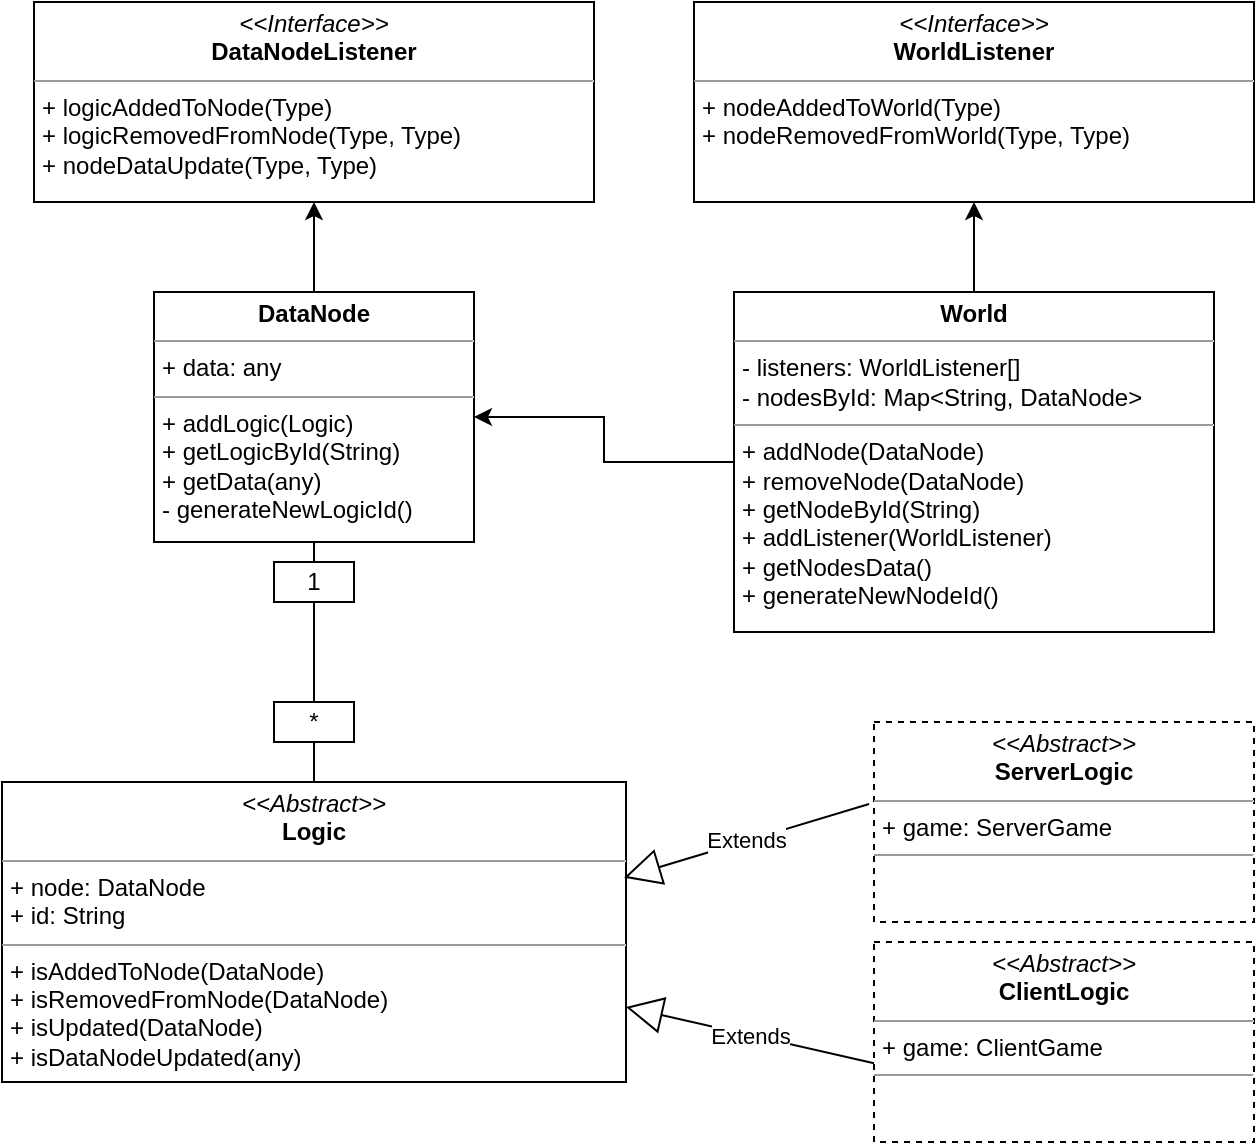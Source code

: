<mxfile version="12.3.6" type="google" pages="1"><diagram id="MPw8DvZNdhf-0_LW78gz" name="Page-1"><mxGraphModel dx="1038" dy="580" grid="1" gridSize="10" guides="1" tooltips="1" connect="1" arrows="1" fold="1" page="1" pageScale="1" pageWidth="827" pageHeight="1169" math="0" shadow="0"><root><mxCell id="0"/><mxCell id="1" parent="0"/><mxCell id="FFRqKPJ9Tqda3-u62APm-3" value="&lt;p style=&quot;margin: 0px ; margin-top: 4px ; text-align: center&quot;&gt;&lt;i&gt;&amp;lt;&amp;lt;Interface&amp;gt;&amp;gt;&lt;/i&gt;&lt;br&gt;&lt;b&gt;DataNodeListener&lt;/b&gt;&lt;/p&gt;&lt;hr size=&quot;1&quot;&gt;&lt;p style=&quot;margin: 0px ; margin-left: 4px&quot;&gt;+ logicAddedToNode(Type)&lt;br&gt;+ logicRemovedFromNode(Type, Type)&lt;/p&gt;&lt;p style=&quot;margin: 0px ; margin-left: 4px&quot;&gt;+ nodeDataUpdate(Type, Type)&lt;br&gt;&lt;/p&gt;" style="verticalAlign=top;align=left;overflow=fill;fontSize=12;fontFamily=Helvetica;html=1;" parent="1" vertex="1"><mxGeometry x="116" y="50" width="280" height="100" as="geometry"/></mxCell><mxCell id="FFRqKPJ9Tqda3-u62APm-7" value="&lt;p style=&quot;margin: 0px ; margin-top: 4px ; text-align: center&quot;&gt;&lt;i&gt;&amp;lt;&amp;lt;Interface&amp;gt;&amp;gt;&lt;/i&gt;&lt;br&gt;&lt;b&gt;WorldListener&lt;/b&gt;&lt;/p&gt;&lt;hr size=&quot;1&quot;&gt;&lt;p style=&quot;margin: 0px ; margin-left: 4px&quot;&gt;+ nodeAddedToWorld(Type)&lt;br&gt;+ nodeRemovedFromWorld(Type, Type)&lt;/p&gt;" style="verticalAlign=top;align=left;overflow=fill;fontSize=12;fontFamily=Helvetica;html=1;" parent="1" vertex="1"><mxGeometry x="446" y="50" width="280" height="100" as="geometry"/></mxCell><mxCell id="FFRqKPJ9Tqda3-u62APm-12" value="&lt;p style=&quot;margin: 0px ; margin-top: 4px ; text-align: center&quot;&gt;&lt;i&gt;&amp;lt;&amp;lt;Abstract&amp;gt;&amp;gt;&lt;/i&gt;&lt;br&gt;&lt;b&gt;Logic&lt;/b&gt;&lt;/p&gt;&lt;hr size=&quot;1&quot;&gt;&lt;p style=&quot;margin: 0px ; margin-left: 4px&quot;&gt;+ node: DataNode&lt;br&gt;+ id: String&lt;/p&gt;&lt;hr size=&quot;1&quot;&gt;&lt;p style=&quot;margin: 0px ; margin-left: 4px&quot;&gt;+ isAddedToNode(DataNode)&lt;br&gt;+ isRemovedFromNode(DataNode)&lt;/p&gt;&lt;p style=&quot;margin: 0px ; margin-left: 4px&quot;&gt;+ isUpdated(DataNode)&lt;/p&gt;&lt;p style=&quot;margin: 0px ; margin-left: 4px&quot;&gt;+ isDataNodeUpdated(any)&lt;/p&gt;" style="verticalAlign=top;align=left;overflow=fill;fontSize=12;fontFamily=Helvetica;html=1;" parent="1" vertex="1"><mxGeometry x="100" y="440" width="312" height="150" as="geometry"/></mxCell><mxCell id="FFRqKPJ9Tqda3-u62APm-15" style="edgeStyle=orthogonalEdgeStyle;rounded=0;orthogonalLoop=1;jettySize=auto;html=1;entryX=0.5;entryY=1;entryDx=0;entryDy=0;" parent="1" source="FFRqKPJ9Tqda3-u62APm-14" target="FFRqKPJ9Tqda3-u62APm-7" edge="1"><mxGeometry relative="1" as="geometry"/></mxCell><mxCell id="FFRqKPJ9Tqda3-u62APm-20" style="edgeStyle=orthogonalEdgeStyle;rounded=0;orthogonalLoop=1;jettySize=auto;html=1;" parent="1" source="FFRqKPJ9Tqda3-u62APm-14" target="FFRqKPJ9Tqda3-u62APm-18" edge="1"><mxGeometry relative="1" as="geometry"/></mxCell><mxCell id="FFRqKPJ9Tqda3-u62APm-14" value="&lt;p style=&quot;margin: 0px ; margin-top: 4px ; text-align: center&quot;&gt;&lt;b&gt;World&lt;/b&gt;&lt;/p&gt;&lt;hr size=&quot;1&quot;&gt;&lt;p style=&quot;margin: 0px ; margin-left: 4px&quot;&gt;- listeners: WorldListener[]&lt;/p&gt;&lt;p style=&quot;margin: 0px ; margin-left: 4px&quot;&gt;- nodesById: Map&amp;lt;String, DataNode&amp;gt;&lt;/p&gt;&lt;hr size=&quot;1&quot;&gt;&lt;p style=&quot;margin: 0px ; margin-left: 4px&quot;&gt;+ addNode(DataNode)&lt;/p&gt;&lt;p style=&quot;margin: 0px ; margin-left: 4px&quot;&gt;+ removeNode(DataNode)&lt;br&gt;&lt;/p&gt;&lt;p style=&quot;margin: 0px ; margin-left: 4px&quot;&gt;+ getNodeById(String)&lt;br&gt;&lt;/p&gt;&lt;p style=&quot;margin: 0px ; margin-left: 4px&quot;&gt;+ addListener(WorldListener)&lt;/p&gt;&lt;p style=&quot;margin: 0px ; margin-left: 4px&quot;&gt;+ getNodesData()&lt;/p&gt;&lt;p style=&quot;margin: 0px ; margin-left: 4px&quot;&gt;+ generateNewNodeId()&lt;/p&gt;" style="verticalAlign=top;align=left;overflow=fill;fontSize=12;fontFamily=Helvetica;html=1;" parent="1" vertex="1"><mxGeometry x="466" y="195" width="240" height="170" as="geometry"/></mxCell><mxCell id="FFRqKPJ9Tqda3-u62APm-19" style="edgeStyle=orthogonalEdgeStyle;rounded=0;orthogonalLoop=1;jettySize=auto;html=1;" parent="1" source="FFRqKPJ9Tqda3-u62APm-18" target="FFRqKPJ9Tqda3-u62APm-3" edge="1"><mxGeometry relative="1" as="geometry"/></mxCell><mxCell id="FFRqKPJ9Tqda3-u62APm-18" value="&lt;p style=&quot;margin: 0px ; margin-top: 4px ; text-align: center&quot;&gt;&lt;b&gt;DataNode&lt;/b&gt;&lt;/p&gt;&lt;hr size=&quot;1&quot;&gt;&lt;p style=&quot;margin: 0px ; margin-left: 4px&quot;&gt;+ data: any&lt;/p&gt;&lt;hr size=&quot;1&quot;&gt;&lt;p style=&quot;margin: 0px ; margin-left: 4px&quot;&gt;+ addLogic(Logic)&lt;br style=&quot;padding: 0px ; margin: 0px&quot;&gt;+ getLogicById(String)&lt;/p&gt;&lt;p style=&quot;margin: 0px ; margin-left: 4px&quot;&gt;+ getData(any)&lt;br style=&quot;padding: 0px ; margin: 0px&quot;&gt;- generateNewLogicId()&lt;/p&gt;&lt;div style=&quot;padding: 0px ; margin: 0px&quot;&gt;&lt;br style=&quot;padding: 0px ; margin: 0px&quot;&gt;&lt;/div&gt;" style="verticalAlign=top;align=left;overflow=fill;fontSize=12;fontFamily=Helvetica;html=1;strokeWidth=1;fillColor=#ffffff;" parent="1" vertex="1"><mxGeometry x="176" y="195" width="160" height="125" as="geometry"/></mxCell><mxCell id="FFRqKPJ9Tqda3-u62APm-24" value="" style="endArrow=none;html=1;edgeStyle=orthogonalEdgeStyle;exitX=0.5;exitY=1;exitDx=0;exitDy=0;entryX=0.5;entryY=0;entryDx=0;entryDy=0;" parent="1" source="FFRqKPJ9Tqda3-u62APm-27" target="FFRqKPJ9Tqda3-u62APm-12" edge="1"><mxGeometry relative="1" as="geometry"><mxPoint x="116" y="710" as="sourcePoint"/><mxPoint x="276" y="710" as="targetPoint"/></mxGeometry></mxCell><mxCell id="FFRqKPJ9Tqda3-u62APm-26" value="" style="resizable=0;html=1;align=right;verticalAlign=bottom;labelBackgroundColor=#ffffff;fontSize=10;" parent="FFRqKPJ9Tqda3-u62APm-24" connectable="0" vertex="1"><mxGeometry x="1" relative="1" as="geometry"/></mxCell><mxCell id="FFRqKPJ9Tqda3-u62APm-28" value="1" style="text;html=1;strokeColor=#000000;fillColor=none;align=center;verticalAlign=middle;whiteSpace=wrap;rounded=0;" parent="1" vertex="1"><mxGeometry x="236" y="330" width="40" height="20" as="geometry"/></mxCell><mxCell id="FFRqKPJ9Tqda3-u62APm-29" value="" style="endArrow=none;html=1;edgeStyle=orthogonalEdgeStyle;exitX=0.5;exitY=1;exitDx=0;exitDy=0;entryX=0.5;entryY=0;entryDx=0;entryDy=0;" parent="1" source="FFRqKPJ9Tqda3-u62APm-18" target="FFRqKPJ9Tqda3-u62APm-28" edge="1"><mxGeometry relative="1" as="geometry"><mxPoint x="343" y="450" as="sourcePoint"/><mxPoint x="382" y="560" as="targetPoint"/></mxGeometry></mxCell><mxCell id="FFRqKPJ9Tqda3-u62APm-30" value="" style="resizable=0;html=1;align=right;verticalAlign=bottom;labelBackgroundColor=#ffffff;fontSize=10;" parent="FFRqKPJ9Tqda3-u62APm-29" connectable="0" vertex="1"><mxGeometry x="1" relative="1" as="geometry"/></mxCell><mxCell id="FFRqKPJ9Tqda3-u62APm-27" value="*" style="text;html=1;strokeColor=#000000;fillColor=none;align=center;verticalAlign=middle;whiteSpace=wrap;rounded=0;" parent="1" vertex="1"><mxGeometry x="236" y="400" width="40" height="20" as="geometry"/></mxCell><mxCell id="FFRqKPJ9Tqda3-u62APm-32" value="" style="endArrow=none;html=1;edgeStyle=orthogonalEdgeStyle;exitX=0.5;exitY=1;exitDx=0;exitDy=0;entryX=0.5;entryY=0;entryDx=0;entryDy=0;" parent="1" source="FFRqKPJ9Tqda3-u62APm-28" target="FFRqKPJ9Tqda3-u62APm-27" edge="1"><mxGeometry relative="1" as="geometry"><mxPoint x="343" y="480" as="sourcePoint"/><mxPoint x="372" y="700" as="targetPoint"/></mxGeometry></mxCell><mxCell id="FFRqKPJ9Tqda3-u62APm-33" value="" style="resizable=0;html=1;align=right;verticalAlign=bottom;labelBackgroundColor=#ffffff;fontSize=10;" parent="FFRqKPJ9Tqda3-u62APm-32" connectable="0" vertex="1"><mxGeometry x="1" relative="1" as="geometry"/></mxCell><mxCell id="FFRqKPJ9Tqda3-u62APm-38" value="&lt;p style=&quot;margin: 0px ; margin-top: 4px ; text-align: center&quot;&gt;&lt;i&gt;&amp;lt;&amp;lt;Abstract&amp;gt;&amp;gt;&lt;/i&gt;&lt;br&gt;&lt;b&gt;ClientLogic&lt;/b&gt;&lt;/p&gt;&lt;hr size=&quot;1&quot;&gt;&lt;p style=&quot;margin: 0px ; margin-left: 4px&quot;&gt;+ game: ClientGame&lt;br&gt;&lt;/p&gt;&lt;hr size=&quot;1&quot;&gt;&lt;p style=&quot;margin: 0px ; margin-left: 4px&quot;&gt;&lt;br&gt;&lt;/p&gt;" style="verticalAlign=top;align=left;overflow=fill;fontSize=12;fontFamily=Helvetica;html=1;strokeColor=#000000;strokeWidth=1;fillColor=#ffffff;dashed=1;" parent="1" vertex="1"><mxGeometry x="536" y="520" width="190" height="100" as="geometry"/></mxCell><mxCell id="FFRqKPJ9Tqda3-u62APm-39" value="&lt;p style=&quot;margin: 0px ; margin-top: 4px ; text-align: center&quot;&gt;&lt;i&gt;&amp;lt;&amp;lt;Abstract&amp;gt;&amp;gt;&lt;/i&gt;&lt;br&gt;&lt;b&gt;ServerLogic&lt;/b&gt;&lt;/p&gt;&lt;hr size=&quot;1&quot;&gt;&lt;p style=&quot;margin: 0px ; margin-left: 4px&quot;&gt;+ game: ServerGame&lt;br&gt;&lt;/p&gt;&lt;hr size=&quot;1&quot;&gt;&lt;p style=&quot;margin: 0px ; margin-left: 4px&quot;&gt;&lt;br&gt;&lt;/p&gt;" style="verticalAlign=top;align=left;overflow=fill;fontSize=12;fontFamily=Helvetica;html=1;strokeColor=#000000;strokeWidth=1;fillColor=#ffffff;dashed=1;" parent="1" vertex="1"><mxGeometry x="536" y="410" width="190" height="100" as="geometry"/></mxCell><mxCell id="FFRqKPJ9Tqda3-u62APm-40" value="Extends" style="endArrow=block;endSize=16;endFill=0;html=1;exitX=0;exitY=0.606;exitDx=0;exitDy=0;exitPerimeter=0;entryX=1;entryY=0.75;entryDx=0;entryDy=0;" parent="1" source="FFRqKPJ9Tqda3-u62APm-38" target="FFRqKPJ9Tqda3-u62APm-12" edge="1"><mxGeometry width="160" relative="1" as="geometry"><mxPoint x="116" y="870" as="sourcePoint"/><mxPoint x="228" y="620" as="targetPoint"/></mxGeometry></mxCell><mxCell id="FFRqKPJ9Tqda3-u62APm-41" value="Extends" style="endArrow=block;endSize=16;endFill=0;html=1;entryX=0.997;entryY=0.319;entryDx=0;entryDy=0;exitX=-0.013;exitY=0.41;exitDx=0;exitDy=0;entryPerimeter=0;exitPerimeter=0;" parent="1" source="FFRqKPJ9Tqda3-u62APm-39" target="FFRqKPJ9Tqda3-u62APm-12" edge="1"><mxGeometry width="160" relative="1" as="geometry"><mxPoint x="116" y="870" as="sourcePoint"/><mxPoint x="276" y="870" as="targetPoint"/></mxGeometry></mxCell></root></mxGraphModel></diagram></mxfile>